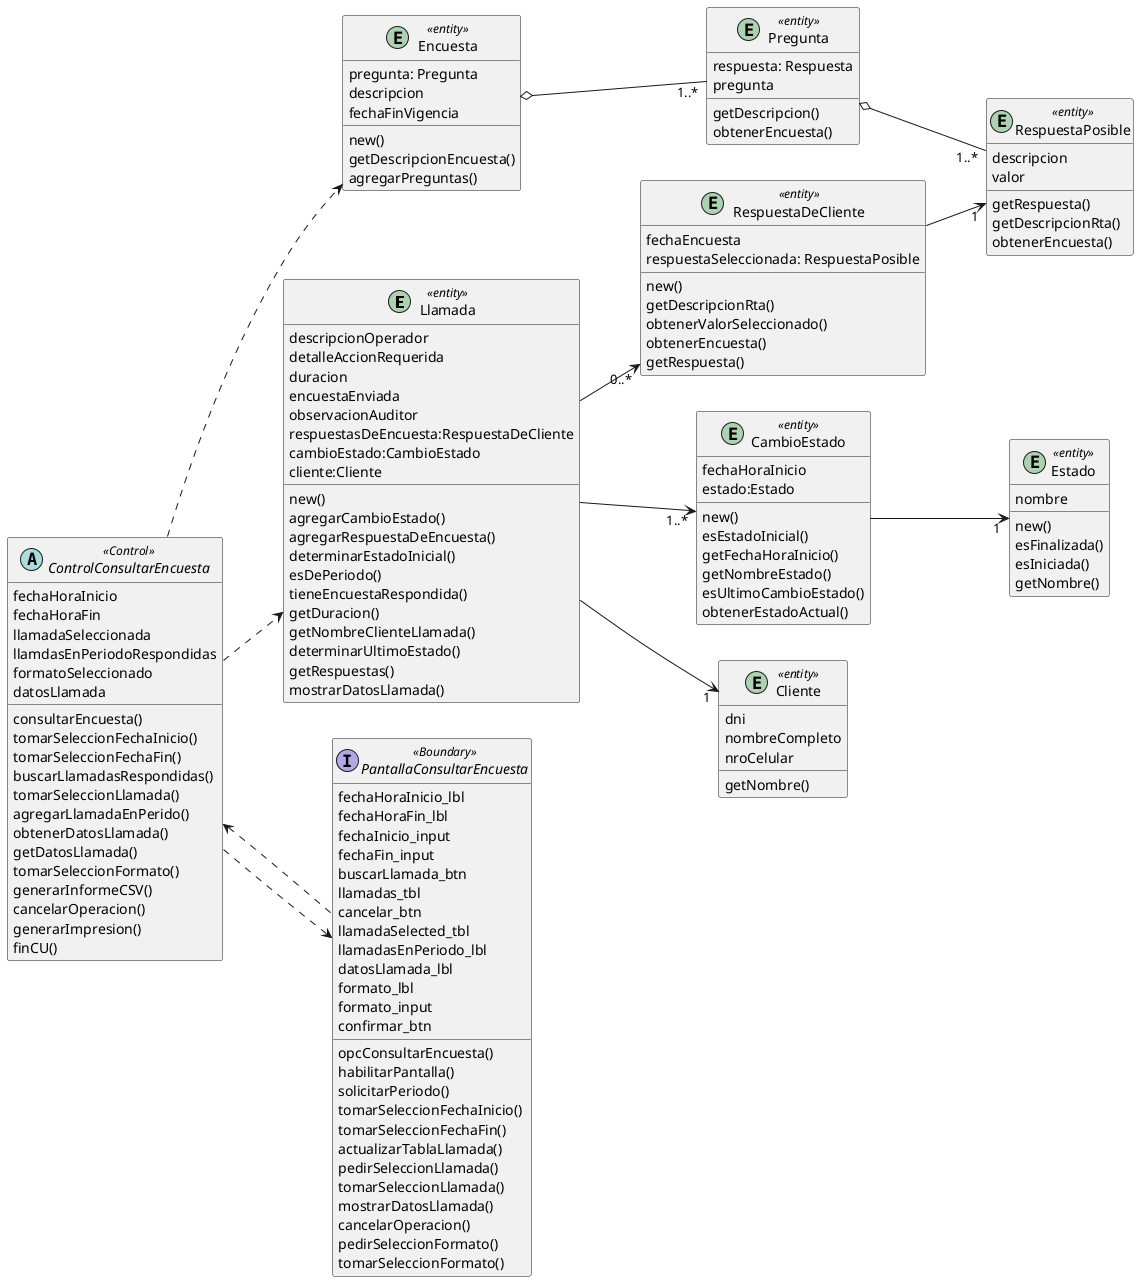 @startuml
left to right direction

entity Llamada <<entity>>{
descripcionOperador
detalleAccionRequerida
duracion
encuestaEnviada
observacionAuditor
respuestasDeEncuesta:RespuestaDeCliente
cambioEstado:CambioEstado
cliente:Cliente

new()
agregarCambioEstado()
agregarRespuestaDeEncuesta()
determinarEstadoInicial()
esDePeriodo()
tieneEncuestaRespondida()
getDuracion()
getNombreClienteLlamada()
determinarUltimoEstado()
getRespuestas()
mostrarDatosLlamada()

}

entity RespuestaDeCliente <<entity>>{
fechaEncuesta
respuestaSeleccionada: RespuestaPosible

new()
getDescripcionRta()
obtenerValorSeleccionado()
obtenerEncuesta()
getRespuesta()
}

entity RespuestaPosible <<entity>>{
descripcion
valor
getRespuesta()
getDescripcionRta()
obtenerEncuesta()
}

entity Pregunta<<entity>>{
respuesta: Respuesta
pregunta

getDescripcion()
obtenerEncuesta()
}

entity Encuesta<<entity>>{
pregunta: Pregunta
descripcion
fechaFinVigencia

new()
getDescripcionEncuesta()
agregarPreguntas()
}

entity CambioEstado <<entity>>{
fechaHoraInicio
estado:Estado

new()
esEstadoInicial()
getFechaHoraInicio()
getNombreEstado()
esUltimoCambioEstado()
obtenerEstadoActual()
}

entity Estado <<entity>>{
nombre

new()
esFinalizada()
esIniciada()
getNombre()
}

entity Cliente <<entity>>{
dni
nombreCompleto
nroCelular

getNombre()
}

interface PantallaConsultarEncuesta<<Boundary>>{
fechaHoraInicio_lbl
fechaHoraFin_lbl
fechaInicio_input
fechaFin_input
buscarLlamada_btn
llamadas_tbl
cancelar_btn
llamadaSelected_tbl
llamadasEnPeriodo_lbl
datosLlamada_lbl
formato_lbl
formato_input
confirmar_btn



opcConsultarEncuesta()
habilitarPantalla()
solicitarPeriodo()
tomarSeleccionFechaInicio()
tomarSeleccionFechaFin()
actualizarTablaLlamada()
pedirSeleccionLlamada()
tomarSeleccionLlamada()
mostrarDatosLlamada()
cancelarOperacion()
pedirSeleccionFormato()
tomarSeleccionFormato()
}


abstract ControlConsultarEncuesta<<Control>>{
fechaHoraInicio
fechaHoraFin
llamadaSeleccionada
llamdasEnPeriodoRespondidas
formatoSeleccionado
datosLlamada

consultarEncuesta()
tomarSeleccionFechaInicio()
tomarSeleccionFechaFin()
buscarLlamadasRespondidas()
tomarSeleccionLlamada()
agregarLlamadaEnPerido()
obtenerDatosLlamada()
getDatosLlamada()
tomarSeleccionFormato()
generarInformeCSV()
cancelarOperacion()
generarImpresion()
finCU()
}

Llamada -->"0..*" RespuestaDeCliente
RespuestaDeCliente -->"1" RespuestaPosible
Encuesta o--"1..*" Pregunta 
Pregunta o--"1..*" RespuestaPosible

Llamada -->"1..*"CambioEstado
CambioEstado-->"1"Estado

Llamada -->"1"Cliente

ControlConsultarEncuesta ..> PantallaConsultarEncuesta
ControlConsultarEncuesta <.. PantallaConsultarEncuesta

ControlConsultarEncuesta ..> Llamada
ControlConsultarEncuesta ..> Encuesta


@enduml

